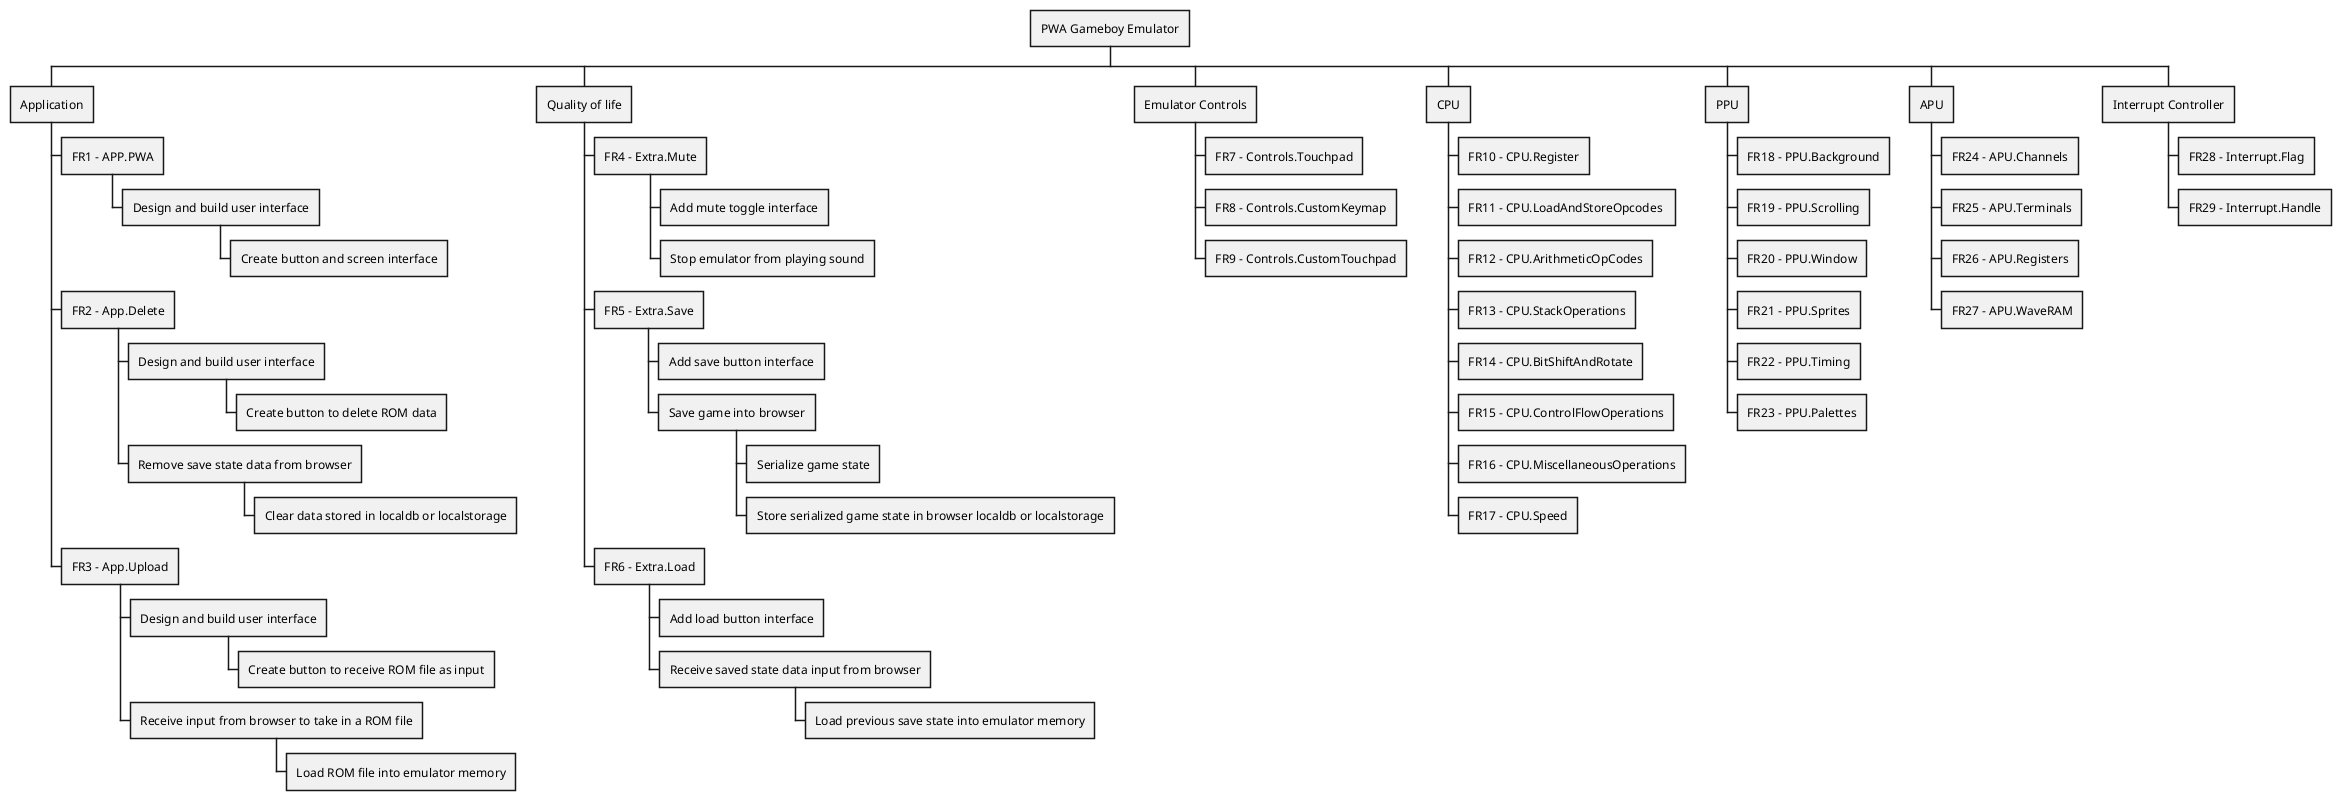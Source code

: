 @startwbs
* PWA Gameboy Emulator
** Application
*** FR1 - APP.PWA
**** Design and build user interface
***** Create button and screen interface
*** FR2 - App.Delete
**** Design and build user interface
***** Create button to delete ROM data
**** Remove save state data from browser
***** Clear data stored in localdb or localstorage
*** FR3 - App.Upload
**** Design and build user interface
***** Create button to receive ROM file as input
**** Receive input from browser to take in a ROM file
***** Load ROM file into emulator memory
** Quality of life
*** FR4 - Extra.Mute
**** Add mute toggle interface
**** Stop emulator from playing sound
*** FR5 - Extra.Save
**** Add save button interface
**** Save game into browser
***** Serialize game state
***** Store serialized game state in browser localdb or localstorage
*** FR6 - Extra.Load
**** Add load button interface
**** Receive saved state data input from browser
***** Load previous save state into emulator memory
** Emulator Controls
*** FR7 - Controls.Touchpad
*** FR8 - Controls.CustomKeymap
*** FR9 - Controls.CustomTouchpad
** CPU
*** FR10 - CPU.Register
*** FR11 - CPU.LoadAndStoreOpcodes 
*** FR12 - CPU.ArithmeticOpCodes
*** FR13 - CPU.StackOperations
*** FR14 - CPU.BitShiftAndRotate
*** FR15 - CPU.ControlFlowOperations
*** FR16 - CPU.MiscellaneousOperations
*** FR17 - CPU.Speed
** PPU
*** FR18 - PPU.Background
*** FR19 - PPU.Scrolling
*** FR20 - PPU.Window
*** FR21 - PPU.Sprites
*** FR22 - PPU.Timing
*** FR23 - PPU.Palettes
** APU
*** FR24 - APU.Channels
*** FR25 - APU.Terminals
*** FR26 - APU.Registers
*** FR27 - APU.WaveRAM
** Interrupt Controller
*** FR28 - Interrupt.Flag
*** FR29 - Interrupt.Handle
@endwbs
